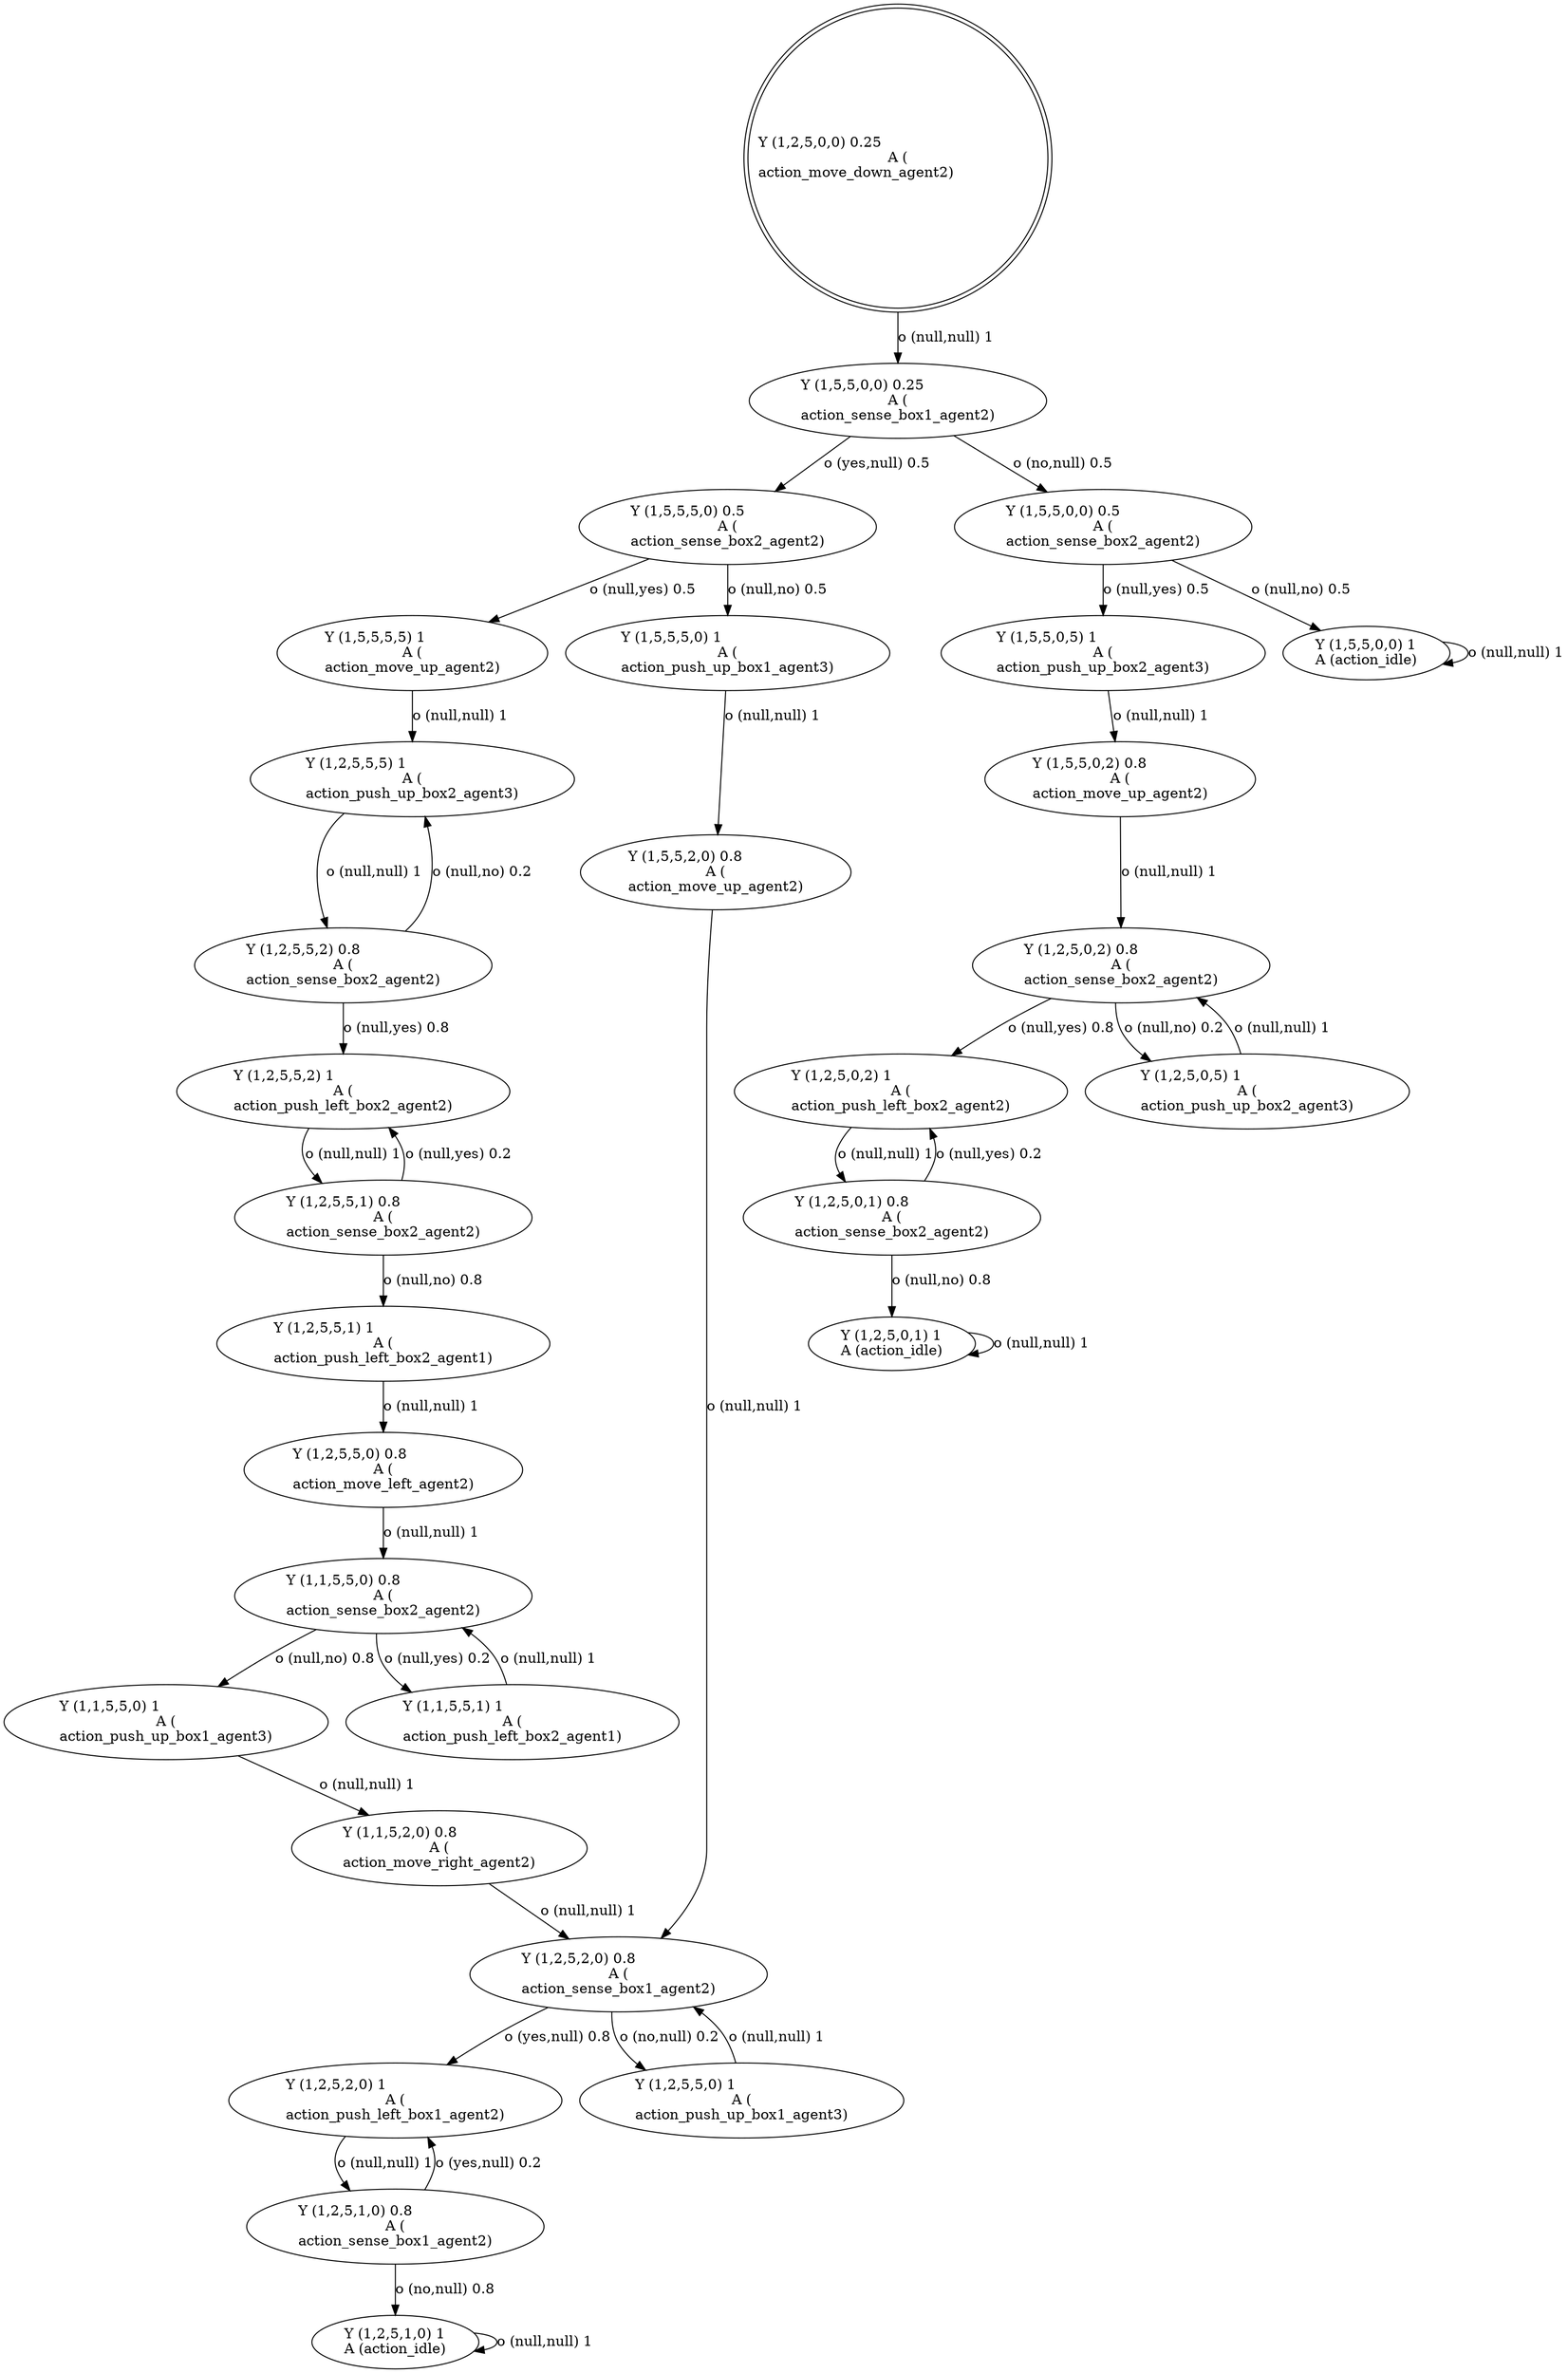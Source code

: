 digraph G
{
root [label="Y (1,2,5,0,0) 0.25\lA (\naction_move_down_agent2)\l" shape=doublecircle labeljust="l"];
x0row101 [label="Y (1,1,5,5,0) 0.8\lA (\naction_sense_box2_agent2)\l"];
x0row108 [label="Y (1,1,5,5,0) 1\lA (\naction_push_up_box1_agent3)\l"];
x0row161 [label="Y (1,2,5,1,0) 1\lA (action_idle)\l"];
x0row133 [label="Y (1,2,5,2,0) 0.8\lA (\naction_sense_box1_agent2)\l"];
x0row3 [label="Y (1,5,5,0,0) 0.25\lA (\naction_sense_box1_agent2)\l"];
x0row91 [label="Y (1,2,5,5,0) 0.8\lA (\naction_move_left_agent2)\l"];
x0row92 [label="Y (1,1,5,5,1) 1\lA (\naction_push_left_box2_agent1)\l"];
x0row73 [label="Y (1,2,5,5,1) 0.8\lA (\naction_sense_box2_agent2)\l"];
x0row79 [label="Y (1,2,5,5,1) 1\lA (\naction_push_left_box2_agent1)\l"];
x0row142 [label="Y (1,5,5,2,0) 0.8\lA (\naction_move_up_agent2)\l"];
x0row144 [label="Y (1,2,5,2,0) 1\lA (\naction_push_left_box1_agent2)\l"];
x0row152 [label="Y (1,2,5,1,0) 0.8\lA (\naction_sense_box1_agent2)\l"];
x0row15 [label="Y (1,5,5,5,0) 0.5\lA (\naction_sense_box2_agent2)\l"];
x0row16 [label="Y (1,5,5,0,0) 0.5\lA (\naction_sense_box2_agent2)\l"];
x0row40 [label="Y (1,2,5,5,5) 1\lA (\naction_push_up_box2_agent3)\l"];
x0row59 [label="Y (1,2,5,5,2) 1\lA (\naction_push_left_box2_agent2)\l"];
x0row52 [label="Y (1,2,5,5,2) 0.8\lA (\naction_sense_box2_agent2)\l"];
x0row27 [label="Y (1,5,5,5,5) 1\lA (\naction_move_up_agent2)\l"];
x0row28 [label="Y (1,5,5,5,0) 1\lA (\naction_push_up_box1_agent3)\l"];
x0row123 [label="Y (1,1,5,2,0) 0.8\lA (\naction_move_right_agent2)\l"];
x0row124 [label="Y (1,2,5,5,0) 1\lA (\naction_push_up_box1_agent3)\l"];
x0row237 [label="Y (1,2,5,0,1) 0.8\lA (\naction_sense_box2_agent2)\l"];
x0row242 [label="Y (1,2,5,0,1) 1\lA (action_idle)\l"];
x0row216 [label="Y (1,2,5,0,2) 0.8\lA (\naction_sense_box2_agent2)\l"];
x0row225 [label="Y (1,2,5,0,2) 1\lA (\naction_push_left_box2_agent2)\l"];
x0row195 [label="Y (1,5,5,0,5) 1\lA (\naction_push_up_box2_agent3)\l"];
x0row196 [label="Y (1,5,5,0,0) 1\lA (action_idle)\l"];
x0row206 [label="Y (1,2,5,0,5) 1\lA (\naction_push_up_box2_agent3)\l"];
x0row208 [label="Y (1,5,5,0,2) 0.8\lA (\naction_move_up_agent2)\l"];
root -> x0row3 [label="o (null,null) 1\l"];
x0row3 -> x0row15 [label="o (yes,null) 0.5\l"];
x0row3 -> x0row16 [label="o (no,null) 0.5\l"];
x0row15 -> x0row27 [label="o (null,yes) 0.5\l"];
x0row15 -> x0row28 [label="o (null,no) 0.5\l"];
x0row27 -> x0row40 [label="o (null,null) 1\l"];
x0row40 -> x0row52 [label="o (null,null) 1\l"];
x0row52 -> x0row59 [label="o (null,yes) 0.8\l"];
x0row52 -> x0row40 [label="o (null,no) 0.2\l"];
x0row59 -> x0row73 [label="o (null,null) 1\l"];
x0row73 -> x0row59 [label="o (null,yes) 0.2\l"];
x0row73 -> x0row79 [label="o (null,no) 0.8\l"];
x0row79 -> x0row91 [label="o (null,null) 1\l"];
x0row91 -> x0row101 [label="o (null,null) 1\l"];
x0row101 -> x0row92 [label="o (null,yes) 0.2\l"];
x0row101 -> x0row108 [label="o (null,no) 0.8\l"];
x0row92 -> x0row101 [label="o (null,null) 1\l"];
x0row108 -> x0row123 [label="o (null,null) 1\l"];
x0row123 -> x0row133 [label="o (null,null) 1\l"];
x0row133 -> x0row144 [label="o (yes,null) 0.8\l"];
x0row133 -> x0row124 [label="o (no,null) 0.2\l"];
x0row144 -> x0row152 [label="o (null,null) 1\l"];
x0row152 -> x0row144 [label="o (yes,null) 0.2\l"];
x0row152 -> x0row161 [label="o (no,null) 0.8\l"];
x0row161 -> x0row161 [label="o (null,null) 1\l"];
x0row124 -> x0row133 [label="o (null,null) 1\l"];
x0row28 -> x0row142 [label="o (null,null) 1\l"];
x0row142 -> x0row133 [label="o (null,null) 1\l"];
x0row16 -> x0row195 [label="o (null,yes) 0.5\l"];
x0row16 -> x0row196 [label="o (null,no) 0.5\l"];
x0row195 -> x0row208 [label="o (null,null) 1\l"];
x0row208 -> x0row216 [label="o (null,null) 1\l"];
x0row216 -> x0row225 [label="o (null,yes) 0.8\l"];
x0row216 -> x0row206 [label="o (null,no) 0.2\l"];
x0row225 -> x0row237 [label="o (null,null) 1\l"];
x0row237 -> x0row225 [label="o (null,yes) 0.2\l"];
x0row237 -> x0row242 [label="o (null,no) 0.8\l"];
x0row242 -> x0row242 [label="o (null,null) 1\l"];
x0row206 -> x0row216 [label="o (null,null) 1\l"];
x0row196 -> x0row196 [label="o (null,null) 1\l"];
}
